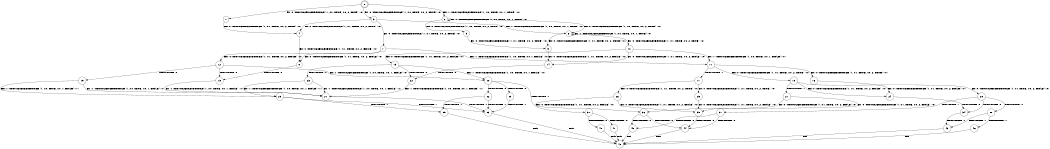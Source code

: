 digraph BCG {
size = "7, 10.5";
center = TRUE;
node [shape = circle];
0 [peripheries = 2];
0 -> 1 [label = "EX !0 !ATOMIC_EXCH_BRANCH (1, +0, TRUE, +0, 2, TRUE) !:0:"];
0 -> 2 [label = "EX !1 !ATOMIC_EXCH_BRANCH (1, +0, TRUE, +0, 1, TRUE) !:0:"];
0 -> 3 [label = "EX !0 !ATOMIC_EXCH_BRANCH (1, +0, TRUE, +0, 2, TRUE) !:0:"];
1 -> 4 [label = "EX !0 !ATOMIC_EXCH_BRANCH (1, +1, TRUE, +0, 2, TRUE) !:0:"];
2 -> 5 [label = "EX !0 !ATOMIC_EXCH_BRANCH (1, +0, TRUE, +0, 2, TRUE) !:0:"];
2 -> 6 [label = "EX !0 !ATOMIC_EXCH_BRANCH (1, +0, TRUE, +0, 2, TRUE) !:0:"];
2 -> 2 [label = "EX !1 !ATOMIC_EXCH_BRANCH (1, +0, TRUE, +0, 1, TRUE) !:0:"];
3 -> 4 [label = "EX !0 !ATOMIC_EXCH_BRANCH (1, +1, TRUE, +0, 2, TRUE) !:0:"];
3 -> 6 [label = "EX !1 !ATOMIC_EXCH_BRANCH (1, +0, TRUE, +0, 1, TRUE) !:0:"];
3 -> 7 [label = "EX !0 !ATOMIC_EXCH_BRANCH (1, +1, TRUE, +0, 2, TRUE) !:0:"];
4 -> 8 [label = "EX !0 !ATOMIC_EXCH_BRANCH (1, +1, TRUE, +0, 2, FALSE) !:0:"];
5 -> 9 [label = "EX !0 !ATOMIC_EXCH_BRANCH (1, +1, TRUE, +0, 2, TRUE) !:0:"];
6 -> 9 [label = "EX !0 !ATOMIC_EXCH_BRANCH (1, +1, TRUE, +0, 2, TRUE) !:0:"];
6 -> 6 [label = "EX !1 !ATOMIC_EXCH_BRANCH (1, +0, TRUE, +0, 1, TRUE) !:0:"];
6 -> 10 [label = "EX !0 !ATOMIC_EXCH_BRANCH (1, +1, TRUE, +0, 2, TRUE) !:0:"];
7 -> 8 [label = "EX !0 !ATOMIC_EXCH_BRANCH (1, +1, TRUE, +0, 2, FALSE) !:0:"];
7 -> 11 [label = "EX !1 !ATOMIC_EXCH_BRANCH (1, +0, TRUE, +0, 1, FALSE) !:0:"];
7 -> 12 [label = "EX !0 !ATOMIC_EXCH_BRANCH (1, +1, TRUE, +0, 2, FALSE) !:0:"];
8 -> 13 [label = "TERMINATE !0"];
9 -> 14 [label = "EX !0 !ATOMIC_EXCH_BRANCH (1, +1, TRUE, +0, 2, FALSE) !:0:"];
10 -> 14 [label = "EX !0 !ATOMIC_EXCH_BRANCH (1, +1, TRUE, +0, 2, FALSE) !:0:"];
10 -> 11 [label = "EX !1 !ATOMIC_EXCH_BRANCH (1, +0, TRUE, +0, 1, FALSE) !:0:"];
10 -> 15 [label = "EX !0 !ATOMIC_EXCH_BRANCH (1, +1, TRUE, +0, 2, FALSE) !:0:"];
11 -> 16 [label = "EX !0 !ATOMIC_EXCH_BRANCH (1, +1, TRUE, +0, 2, TRUE) !:0:"];
11 -> 17 [label = "TERMINATE !1"];
11 -> 18 [label = "EX !0 !ATOMIC_EXCH_BRANCH (1, +1, TRUE, +0, 2, TRUE) !:0:"];
12 -> 13 [label = "TERMINATE !0"];
12 -> 19 [label = "TERMINATE !0"];
12 -> 20 [label = "EX !1 !ATOMIC_EXCH_BRANCH (1, +0, TRUE, +0, 1, FALSE) !:0:"];
13 -> 21 [label = "EX !1 !ATOMIC_EXCH_BRANCH (1, +0, TRUE, +0, 1, FALSE) !:1:"];
14 -> 22 [label = "TERMINATE !0"];
15 -> 22 [label = "TERMINATE !0"];
15 -> 23 [label = "TERMINATE !0"];
15 -> 20 [label = "EX !1 !ATOMIC_EXCH_BRANCH (1, +0, TRUE, +0, 1, FALSE) !:0:"];
16 -> 24 [label = "EX !0 !ATOMIC_EXCH_BRANCH (1, +1, TRUE, +0, 2, FALSE) !:0:"];
17 -> 25 [label = "EX !0 !ATOMIC_EXCH_BRANCH (1, +1, TRUE, +0, 2, TRUE) !:0:"];
17 -> 26 [label = "EX !0 !ATOMIC_EXCH_BRANCH (1, +1, TRUE, +0, 2, TRUE) !:0:"];
18 -> 24 [label = "EX !0 !ATOMIC_EXCH_BRANCH (1, +1, TRUE, +0, 2, FALSE) !:0:"];
18 -> 27 [label = "TERMINATE !1"];
18 -> 28 [label = "EX !0 !ATOMIC_EXCH_BRANCH (1, +1, TRUE, +0, 2, FALSE) !:0:"];
19 -> 21 [label = "EX !1 !ATOMIC_EXCH_BRANCH (1, +0, TRUE, +0, 1, FALSE) !:1:"];
19 -> 29 [label = "EX !1 !ATOMIC_EXCH_BRANCH (1, +0, TRUE, +0, 1, FALSE) !:1:"];
20 -> 30 [label = "TERMINATE !0"];
20 -> 31 [label = "TERMINATE !1"];
20 -> 32 [label = "TERMINATE !0"];
21 -> 33 [label = "TERMINATE !1"];
22 -> 21 [label = "EX !1 !ATOMIC_EXCH_BRANCH (1, +0, TRUE, +0, 1, FALSE) !:1:"];
23 -> 21 [label = "EX !1 !ATOMIC_EXCH_BRANCH (1, +0, TRUE, +0, 1, FALSE) !:1:"];
23 -> 29 [label = "EX !1 !ATOMIC_EXCH_BRANCH (1, +0, TRUE, +0, 1, FALSE) !:1:"];
24 -> 34 [label = "TERMINATE !0"];
25 -> 35 [label = "EX !0 !ATOMIC_EXCH_BRANCH (1, +1, TRUE, +0, 2, FALSE) !:0:"];
26 -> 35 [label = "EX !0 !ATOMIC_EXCH_BRANCH (1, +1, TRUE, +0, 2, FALSE) !:0:"];
26 -> 36 [label = "EX !0 !ATOMIC_EXCH_BRANCH (1, +1, TRUE, +0, 2, FALSE) !:0:"];
27 -> 35 [label = "EX !0 !ATOMIC_EXCH_BRANCH (1, +1, TRUE, +0, 2, FALSE) !:0:"];
27 -> 36 [label = "EX !0 !ATOMIC_EXCH_BRANCH (1, +1, TRUE, +0, 2, FALSE) !:0:"];
28 -> 34 [label = "TERMINATE !0"];
28 -> 37 [label = "TERMINATE !1"];
28 -> 38 [label = "TERMINATE !0"];
29 -> 33 [label = "TERMINATE !1"];
29 -> 39 [label = "TERMINATE !1"];
30 -> 33 [label = "TERMINATE !1"];
31 -> 40 [label = "TERMINATE !0"];
31 -> 41 [label = "TERMINATE !0"];
32 -> 33 [label = "TERMINATE !1"];
32 -> 39 [label = "TERMINATE !1"];
33 -> 42 [label = "exit"];
34 -> 43 [label = "TERMINATE !1"];
35 -> 44 [label = "TERMINATE !0"];
36 -> 44 [label = "TERMINATE !0"];
36 -> 45 [label = "TERMINATE !0"];
37 -> 44 [label = "TERMINATE !0"];
37 -> 45 [label = "TERMINATE !0"];
38 -> 43 [label = "TERMINATE !1"];
38 -> 46 [label = "TERMINATE !1"];
39 -> 42 [label = "exit"];
40 -> 42 [label = "exit"];
41 -> 42 [label = "exit"];
43 -> 42 [label = "exit"];
44 -> 42 [label = "exit"];
45 -> 42 [label = "exit"];
46 -> 42 [label = "exit"];
}
